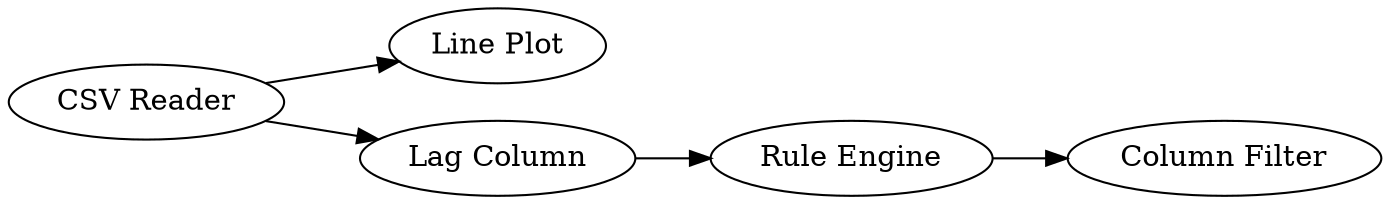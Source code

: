 digraph {
	"3055856631301797654_20" [label="Column Filter"]
	"3055856631301797654_17" [label="Line Plot"]
	"3055856631301797654_19" [label="Rule Engine"]
	"3055856631301797654_13" [label="Lag Column"]
	"3055856631301797654_16" [label="CSV Reader"]
	"3055856631301797654_19" -> "3055856631301797654_20"
	"3055856631301797654_13" -> "3055856631301797654_19"
	"3055856631301797654_16" -> "3055856631301797654_13"
	"3055856631301797654_16" -> "3055856631301797654_17"
	rankdir=LR
}

